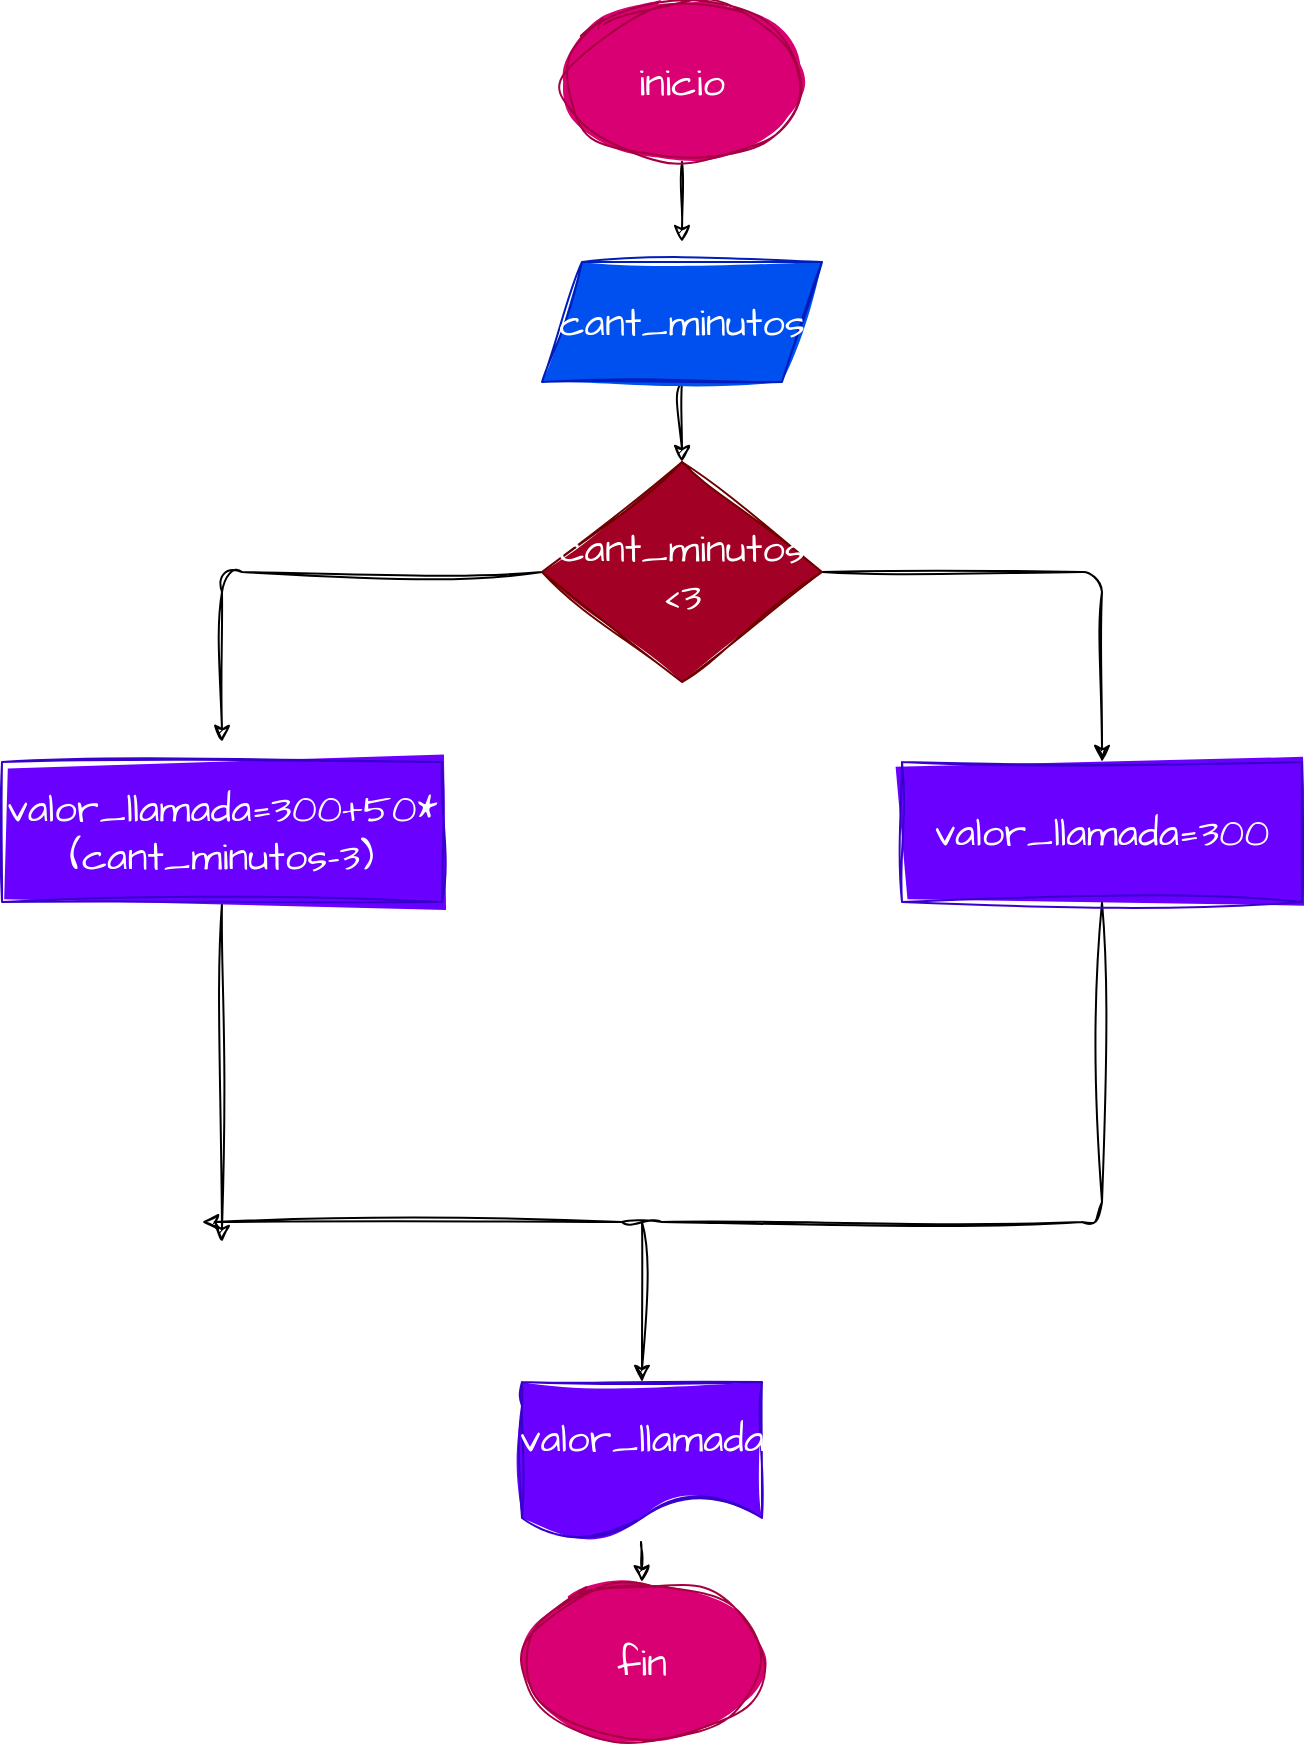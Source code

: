 <mxfile>
    <diagram id="122DOUUd4Avl8O1DGb0T" name="Página-1">
        <mxGraphModel dx="658" dy="425" grid="1" gridSize="10" guides="1" tooltips="1" connect="1" arrows="1" fold="1" page="1" pageScale="1" pageWidth="827" pageHeight="1169" math="0" shadow="0">
            <root>
                <mxCell id="0"/>
                <mxCell id="1" parent="0"/>
                <mxCell id="3" style="edgeStyle=none;sketch=1;hachureGap=4;jiggle=2;curveFitting=1;html=1;fontFamily=Architects Daughter;fontSource=https%3A%2F%2Ffonts.googleapis.com%2Fcss%3Ffamily%3DArchitects%2BDaughter;fontSize=16;" edge="1" parent="1" source="2">
                    <mxGeometry relative="1" as="geometry">
                        <mxPoint x="390" y="230" as="targetPoint"/>
                    </mxGeometry>
                </mxCell>
                <mxCell id="2" value="inicio" style="ellipse;whiteSpace=wrap;html=1;sketch=1;hachureGap=4;jiggle=2;curveFitting=1;fontFamily=Architects Daughter;fontSource=https%3A%2F%2Ffonts.googleapis.com%2Fcss%3Ffamily%3DArchitects%2BDaughter;fontSize=20;fillColor=#d80073;fontColor=#ffffff;strokeColor=#A50040;gradientColor=none;fillStyle=solid;gradientDirection=radial;" vertex="1" parent="1">
                    <mxGeometry x="330" y="110" width="120" height="80" as="geometry"/>
                </mxCell>
                <mxCell id="5" style="edgeStyle=none;sketch=1;hachureGap=4;jiggle=2;curveFitting=1;html=1;fontFamily=Architects Daughter;fontSource=https%3A%2F%2Ffonts.googleapis.com%2Fcss%3Ffamily%3DArchitects%2BDaughter;fontSize=16;" edge="1" parent="1" source="4">
                    <mxGeometry relative="1" as="geometry">
                        <mxPoint x="390" y="340" as="targetPoint"/>
                    </mxGeometry>
                </mxCell>
                <mxCell id="4" value="cant_minutos" style="shape=parallelogram;perimeter=parallelogramPerimeter;whiteSpace=wrap;html=1;fixedSize=1;sketch=1;hachureGap=4;jiggle=2;curveFitting=1;fontFamily=Architects Daughter;fontSource=https%3A%2F%2Ffonts.googleapis.com%2Fcss%3Ffamily%3DArchitects%2BDaughter;fontSize=20;fillColor=#0050ef;fontColor=#ffffff;strokeColor=#001DBC;fillStyle=solid;" vertex="1" parent="1">
                    <mxGeometry x="320" y="240" width="140" height="60" as="geometry"/>
                </mxCell>
                <mxCell id="10" style="edgeStyle=none;sketch=1;hachureGap=4;jiggle=2;curveFitting=1;html=1;fontFamily=Architects Daughter;fontSource=https%3A%2F%2Ffonts.googleapis.com%2Fcss%3Ffamily%3DArchitects%2BDaughter;fontSize=16;" edge="1" parent="1" source="6">
                    <mxGeometry relative="1" as="geometry">
                        <mxPoint x="600" y="490" as="targetPoint"/>
                        <Array as="points">
                            <mxPoint x="600" y="395"/>
                        </Array>
                    </mxGeometry>
                </mxCell>
                <mxCell id="11" style="edgeStyle=none;sketch=1;hachureGap=4;jiggle=2;curveFitting=1;html=1;fontFamily=Architects Daughter;fontSource=https%3A%2F%2Ffonts.googleapis.com%2Fcss%3Ffamily%3DArchitects%2BDaughter;fontSize=16;" edge="1" parent="1" source="6">
                    <mxGeometry relative="1" as="geometry">
                        <mxPoint x="160" y="480" as="targetPoint"/>
                        <Array as="points">
                            <mxPoint x="160" y="395"/>
                            <mxPoint x="160" y="480"/>
                        </Array>
                    </mxGeometry>
                </mxCell>
                <mxCell id="6" value="cant_minutos&lt;br&gt;&amp;lt;3" style="rhombus;whiteSpace=wrap;html=1;sketch=1;hachureGap=4;jiggle=2;curveFitting=1;fontFamily=Architects Daughter;fontSource=https%3A%2F%2Ffonts.googleapis.com%2Fcss%3Ffamily%3DArchitects%2BDaughter;fontSize=20;fillColor=#a20025;fontColor=#ffffff;strokeColor=#6F0000;fillStyle=solid;" vertex="1" parent="1">
                    <mxGeometry x="320" y="340" width="140" height="110" as="geometry"/>
                </mxCell>
                <mxCell id="17" style="edgeStyle=none;sketch=1;hachureGap=4;jiggle=2;curveFitting=1;html=1;fontFamily=Architects Daughter;fontSource=https%3A%2F%2Ffonts.googleapis.com%2Fcss%3Ffamily%3DArchitects%2BDaughter;fontSize=16;" edge="1" parent="1" source="12">
                    <mxGeometry relative="1" as="geometry">
                        <mxPoint x="150" y="720" as="targetPoint"/>
                        <Array as="points">
                            <mxPoint x="600" y="720"/>
                            <mxPoint x="370" y="720"/>
                        </Array>
                    </mxGeometry>
                </mxCell>
                <mxCell id="12" value="valor_llamada=300" style="rounded=0;whiteSpace=wrap;html=1;sketch=1;hachureGap=4;jiggle=2;curveFitting=1;fontFamily=Architects Daughter;fontSource=https%3A%2F%2Ffonts.googleapis.com%2Fcss%3Ffamily%3DArchitects%2BDaughter;fontSize=20;fillStyle=solid;fillColor=#6a00ff;fontColor=#ffffff;strokeColor=#3700CC;" vertex="1" parent="1">
                    <mxGeometry x="500" y="490" width="200" height="70" as="geometry"/>
                </mxCell>
                <mxCell id="19" style="edgeStyle=none;sketch=1;hachureGap=4;jiggle=2;curveFitting=1;html=1;exitX=0.5;exitY=1;exitDx=0;exitDy=0;fontFamily=Architects Daughter;fontSource=https%3A%2F%2Ffonts.googleapis.com%2Fcss%3Ffamily%3DArchitects%2BDaughter;fontSize=16;" edge="1" parent="1" source="14">
                    <mxGeometry relative="1" as="geometry">
                        <mxPoint x="160" y="730" as="targetPoint"/>
                    </mxGeometry>
                </mxCell>
                <mxCell id="14" value="valor_llamada=300+50*(cant_minutos-3)" style="rounded=0;whiteSpace=wrap;html=1;sketch=1;hachureGap=4;jiggle=2;curveFitting=1;fontFamily=Architects Daughter;fontSource=https%3A%2F%2Ffonts.googleapis.com%2Fcss%3Ffamily%3DArchitects%2BDaughter;fontSize=20;fillStyle=solid;fillColor=#6a00ff;fontColor=#ffffff;strokeColor=#3700CC;" vertex="1" parent="1">
                    <mxGeometry x="50" y="490" width="220" height="70" as="geometry"/>
                </mxCell>
                <mxCell id="20" style="edgeStyle=none;sketch=1;hachureGap=4;jiggle=2;curveFitting=1;html=1;exitX=0.5;exitY=1;exitDx=0;exitDy=0;fontFamily=Architects Daughter;fontSource=https%3A%2F%2Ffonts.googleapis.com%2Fcss%3Ffamily%3DArchitects%2BDaughter;fontSize=16;" edge="1" parent="1">
                    <mxGeometry relative="1" as="geometry">
                        <mxPoint x="370" y="800" as="targetPoint"/>
                        <mxPoint x="370" y="720" as="sourcePoint"/>
                    </mxGeometry>
                </mxCell>
                <mxCell id="22" style="edgeStyle=none;sketch=1;hachureGap=4;jiggle=2;curveFitting=1;html=1;fontFamily=Architects Daughter;fontSource=https%3A%2F%2Ffonts.googleapis.com%2Fcss%3Ffamily%3DArchitects%2BDaughter;fontSize=16;entryX=0.5;entryY=0;entryDx=0;entryDy=0;" edge="1" parent="1" target="24">
                    <mxGeometry relative="1" as="geometry">
                        <mxPoint x="369.5" y="890" as="targetPoint"/>
                        <mxPoint x="369.5" y="880" as="sourcePoint"/>
                    </mxGeometry>
                </mxCell>
                <mxCell id="24" value="fin" style="ellipse;whiteSpace=wrap;html=1;sketch=1;hachureGap=4;jiggle=2;curveFitting=1;fontFamily=Architects Daughter;fontSource=https%3A%2F%2Ffonts.googleapis.com%2Fcss%3Ffamily%3DArchitects%2BDaughter;fontSize=20;fillColor=#d80073;fontColor=#ffffff;strokeColor=#A50040;fillStyle=solid;" vertex="1" parent="1">
                    <mxGeometry x="310" y="900" width="120" height="80" as="geometry"/>
                </mxCell>
                <mxCell id="25" value="valor_llamada" style="shape=document;whiteSpace=wrap;html=1;boundedLbl=1;sketch=1;hachureGap=4;jiggle=2;fillStyle=solid;curveFitting=1;fontFamily=Architects Daughter;fontSource=https%3A%2F%2Ffonts.googleapis.com%2Fcss%3Ffamily%3DArchitects%2BDaughter;fontSize=20;gradientDirection=radial;fillColor=#6a00ff;fontColor=#ffffff;strokeColor=#3700CC;" vertex="1" parent="1">
                    <mxGeometry x="310" y="800" width="120" height="80" as="geometry"/>
                </mxCell>
            </root>
        </mxGraphModel>
    </diagram>
</mxfile>